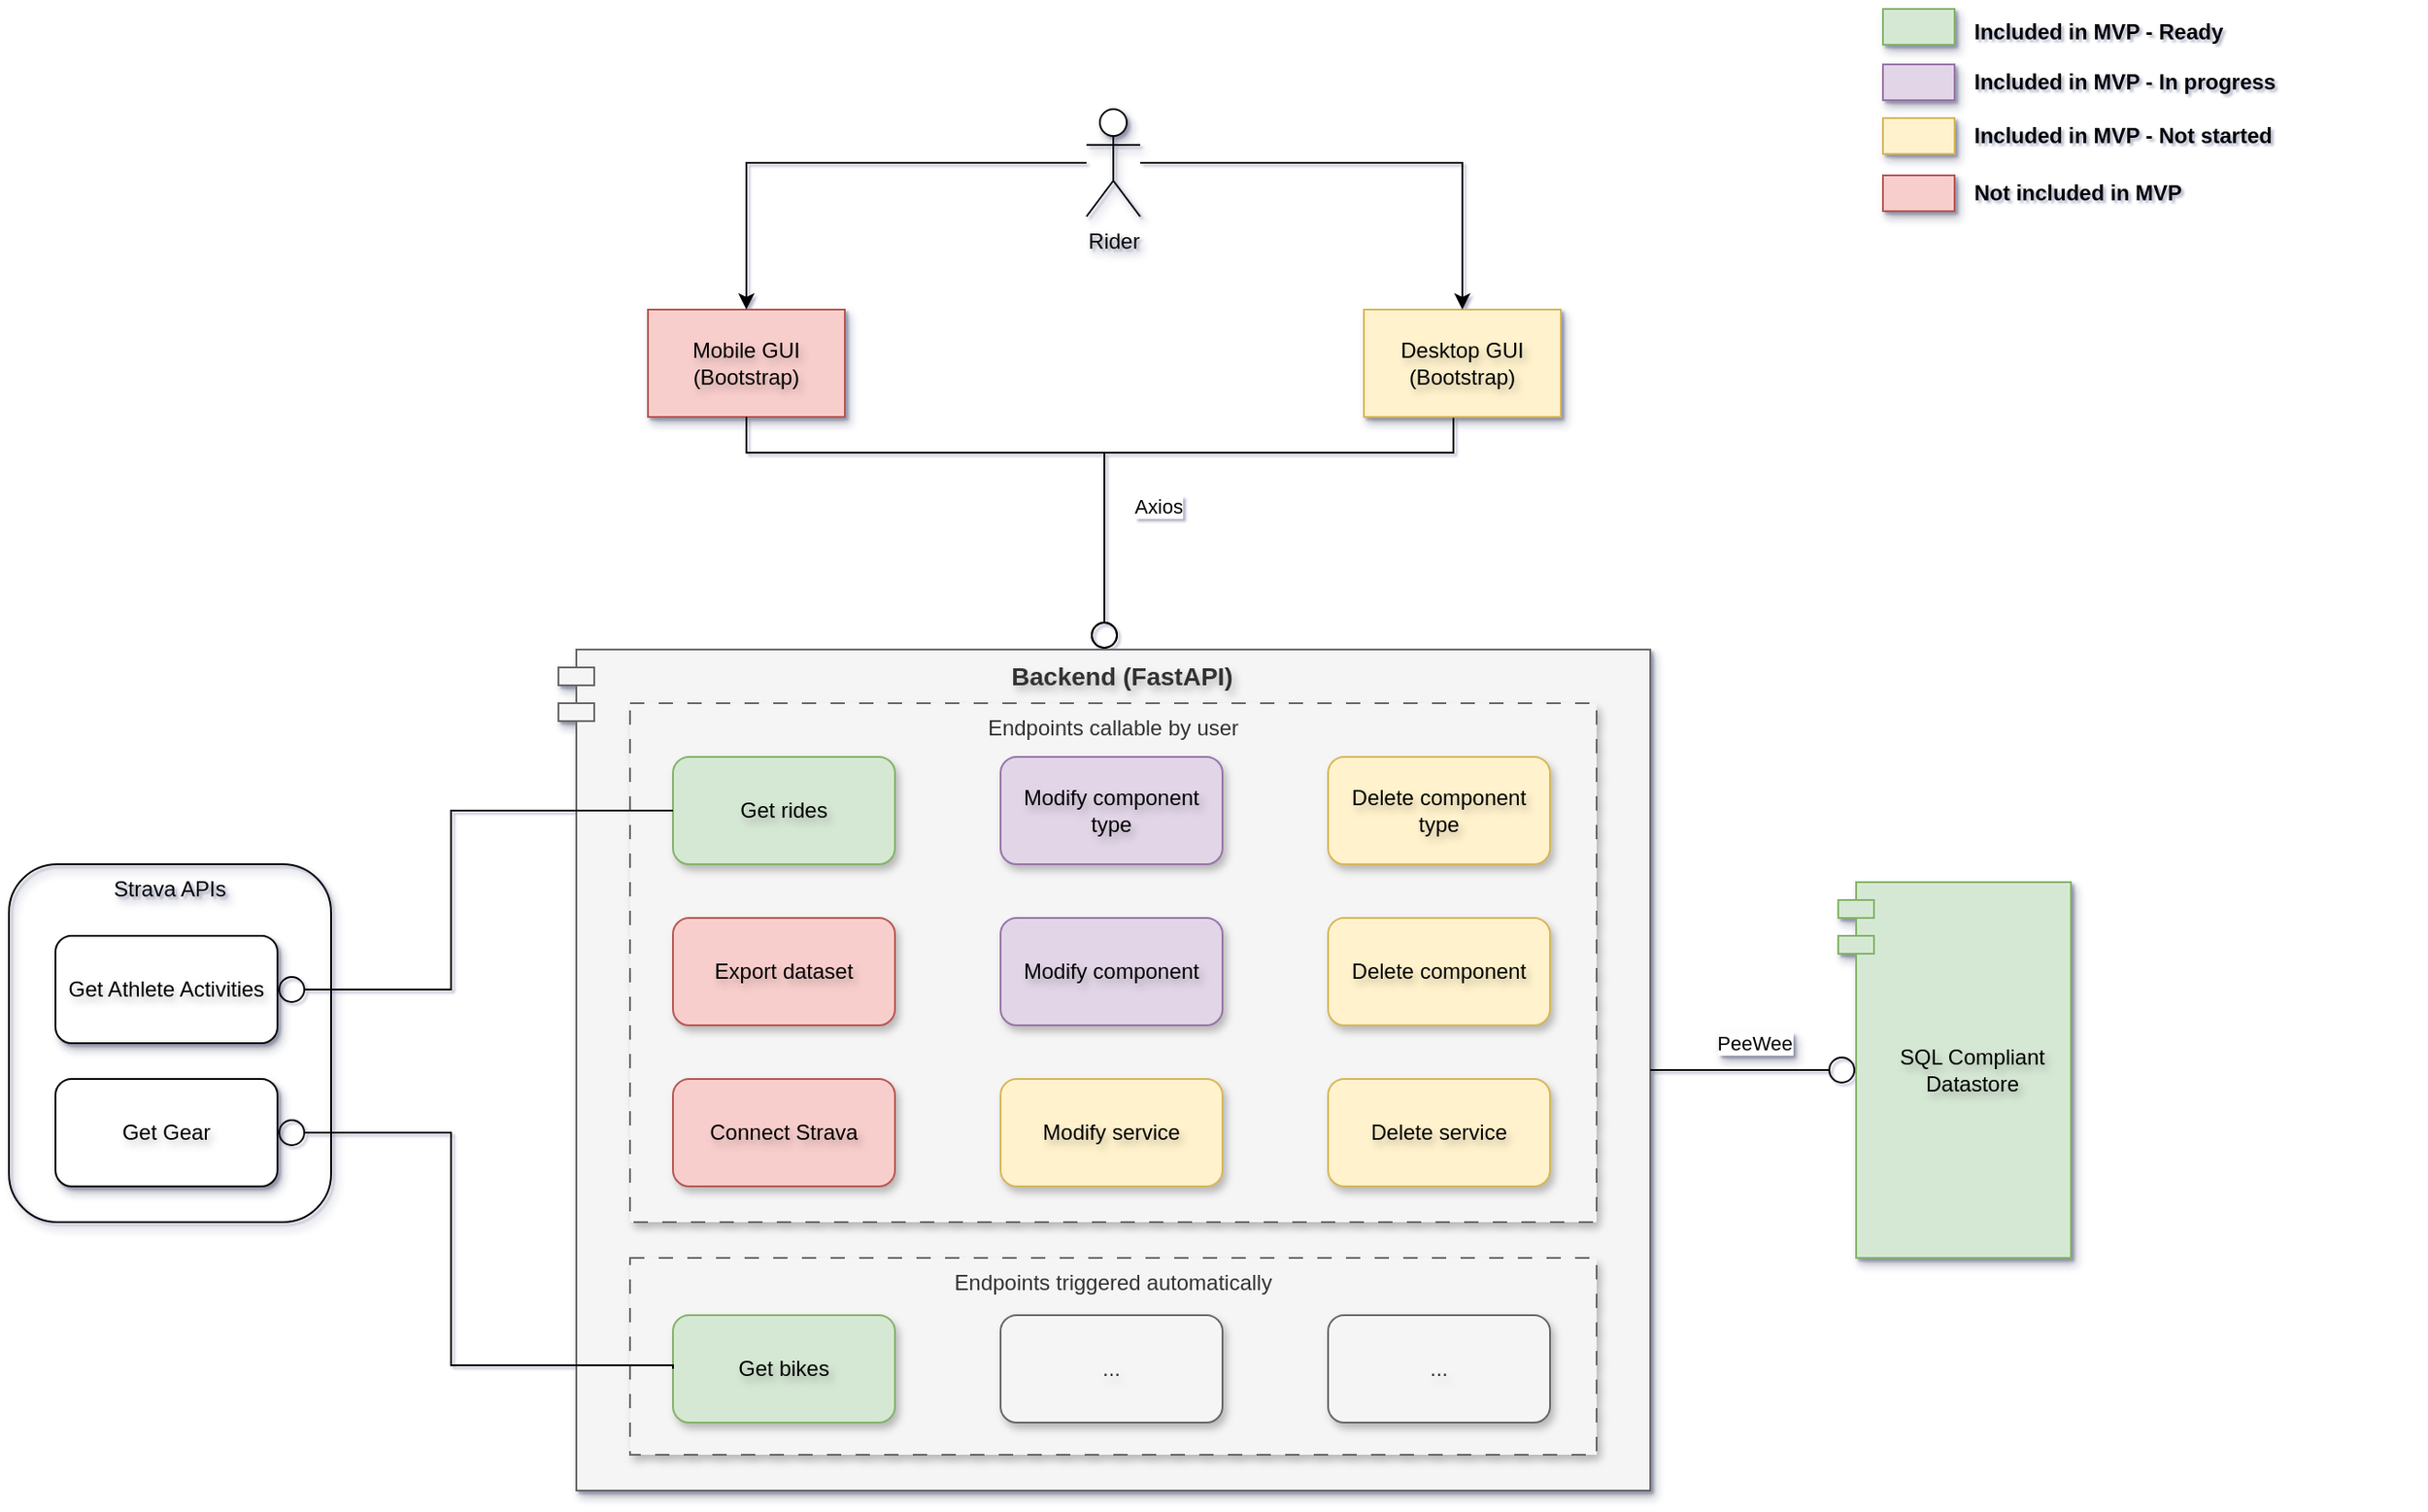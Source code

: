 <mxfile version="24.3.1" type="github" pages="6">
  <diagram id="NCPz26pTcdwmksfjbm1z" name="Application architecture">
    <mxGraphModel dx="2715" dy="1493" grid="1" gridSize="10" guides="1" tooltips="1" connect="1" arrows="1" fold="1" page="1" pageScale="1" pageWidth="1654" pageHeight="1169" math="0" shadow="1">
      <root>
        <mxCell id="0" />
        <mxCell id="1" parent="0" />
        <mxCell id="RmffrdpQDNAFTX5bSkld-15" value="Mobile GUI (Bootstrap)" style="rounded=0;whiteSpace=wrap;html=1;fillColor=#f8cecc;strokeColor=#b85450;verticalAlign=middle;textShadow=1;shadow=1;" parent="1" vertex="1">
          <mxGeometry x="430" y="320" width="110" height="60" as="geometry" />
        </mxCell>
        <mxCell id="TPEgxu9a9AXFGAaxVu-T-1" value="" style="edgeStyle=orthogonalEdgeStyle;rounded=0;orthogonalLoop=1;jettySize=auto;html=1;endArrow=circle;endFill=0;textShadow=1;exitX=0.5;exitY=1;exitDx=0;exitDy=0;entryX=0.5;entryY=0;entryDx=0;entryDy=0;" parent="1" source="RmffrdpQDNAFTX5bSkld-16" target="EPH6YutYgcLWwkJwT0F1-7" edge="1">
          <mxGeometry relative="1" as="geometry">
            <Array as="points">
              <mxPoint x="880" y="380" />
              <mxPoint x="880" y="400" />
              <mxPoint x="685" y="400" />
            </Array>
            <mxPoint x="1000" y="230" as="sourcePoint" />
          </mxGeometry>
        </mxCell>
        <mxCell id="7T9I6hahDImC-vXfzpq1-1" value="Axios" style="edgeLabel;html=1;align=center;verticalAlign=middle;resizable=0;points=[];" parent="TPEgxu9a9AXFGAaxVu-T-1" vertex="1" connectable="0">
          <mxGeometry x="0.06" y="-3" relative="1" as="geometry">
            <mxPoint x="-15" y="33" as="offset" />
          </mxGeometry>
        </mxCell>
        <mxCell id="RmffrdpQDNAFTX5bSkld-16" value="Desktop GUI (Bootstrap)" style="rounded=0;whiteSpace=wrap;html=1;verticalAlign=middle;textShadow=1;shadow=1;fillColor=#fff2cc;strokeColor=#d6b656;" parent="1" vertex="1">
          <mxGeometry x="830" y="320" width="110" height="60" as="geometry" />
        </mxCell>
        <mxCell id="EPH6YutYgcLWwkJwT0F1-7" value="Backend (FastAPI)" style="shape=module;align=left;spacingLeft=20;align=center;verticalAlign=top;whiteSpace=wrap;html=1;textShadow=1;shadow=1;fillColor=#f5f5f5;fontColor=#333333;strokeColor=#666666;fontSize=14;fontStyle=1" parent="1" vertex="1">
          <mxGeometry x="380" y="510" width="610" height="470" as="geometry" />
        </mxCell>
        <mxCell id="hkwMiPXCGRXCESzgIjZG-22" style="edgeStyle=orthogonalEdgeStyle;rounded=0;orthogonalLoop=1;jettySize=auto;html=1;entryX=0.5;entryY=0;entryDx=0;entryDy=0;" parent="1" source="ADMcqOYKtGjGrvWezob3-15" target="RmffrdpQDNAFTX5bSkld-16" edge="1">
          <mxGeometry relative="1" as="geometry" />
        </mxCell>
        <mxCell id="hkwMiPXCGRXCESzgIjZG-23" style="edgeStyle=orthogonalEdgeStyle;rounded=0;orthogonalLoop=1;jettySize=auto;html=1;entryX=0.5;entryY=0;entryDx=0;entryDy=0;" parent="1" source="ADMcqOYKtGjGrvWezob3-15" target="RmffrdpQDNAFTX5bSkld-15" edge="1">
          <mxGeometry relative="1" as="geometry" />
        </mxCell>
        <mxCell id="ADMcqOYKtGjGrvWezob3-15" value="Rider" style="shape=umlActor;verticalLabelPosition=bottom;verticalAlign=top;html=1;textShadow=1;shadow=1;" parent="1" vertex="1">
          <mxGeometry x="675" y="208" width="30" height="60" as="geometry" />
        </mxCell>
        <mxCell id="TPEgxu9a9AXFGAaxVu-T-5" value="Strava APIs" style="rounded=1;whiteSpace=wrap;html=1;fillColor=none;textShadow=1;shadow=1;verticalAlign=top;" parent="1" vertex="1">
          <mxGeometry x="73" y="630" width="180" height="200" as="geometry" />
        </mxCell>
        <mxCell id="vKa5T7IKAzkrLV_AFxiM-1" value="Get Athlete Activities" style="rounded=1;whiteSpace=wrap;html=1;textShadow=1;shadow=1;verticalAlign=middle;" parent="1" vertex="1">
          <mxGeometry x="99" y="670" width="124" height="60" as="geometry" />
        </mxCell>
        <mxCell id="vKa5T7IKAzkrLV_AFxiM-3" value="Get Gear" style="rounded=1;whiteSpace=wrap;html=1;textShadow=1;shadow=1;verticalAlign=middle;" parent="1" vertex="1">
          <mxGeometry x="99" y="750" width="124" height="60" as="geometry" />
        </mxCell>
        <mxCell id="vKa5T7IKAzkrLV_AFxiM-8" value="" style="edgeStyle=orthogonalEdgeStyle;rounded=0;orthogonalLoop=1;jettySize=auto;html=1;endArrow=circle;endFill=0;textShadow=1;exitX=0.5;exitY=1;exitDx=0;exitDy=0;entryX=0.5;entryY=0;entryDx=0;entryDy=0;" parent="1" source="RmffrdpQDNAFTX5bSkld-15" target="EPH6YutYgcLWwkJwT0F1-7" edge="1">
          <mxGeometry relative="1" as="geometry">
            <Array as="points">
              <mxPoint x="505" y="400" />
              <mxPoint x="695" y="400" />
            </Array>
            <mxPoint x="580" y="190" as="sourcePoint" />
            <mxPoint x="390" y="320" as="targetPoint" />
          </mxGeometry>
        </mxCell>
        <mxCell id="EPH6YutYgcLWwkJwT0F1-8" value="SQL Compliant Datastore" style="shape=module;align=left;spacingLeft=20;align=center;verticalAlign=middle;whiteSpace=wrap;html=1;fillColor=#d5e8d4;strokeColor=#82b366;textShadow=1;shadow=1;" parent="1" vertex="1">
          <mxGeometry x="1095" y="640" width="130" height="210" as="geometry" />
        </mxCell>
        <mxCell id="TPEgxu9a9AXFGAaxVu-T-3" value="" style="edgeStyle=orthogonalEdgeStyle;rounded=0;orthogonalLoop=1;jettySize=auto;html=1;endArrow=circle;endFill=0;exitX=1;exitY=0.5;exitDx=0;exitDy=0;entryX=0;entryY=0.5;entryDx=10;entryDy=0;entryPerimeter=0;textShadow=1;" parent="1" source="EPH6YutYgcLWwkJwT0F1-7" target="EPH6YutYgcLWwkJwT0F1-8" edge="1">
          <mxGeometry relative="1" as="geometry">
            <mxPoint x="940" y="600" as="targetPoint" />
          </mxGeometry>
        </mxCell>
        <mxCell id="cnhkPzbbQILTU07u0QST-5" value="PeeWee" style="edgeLabel;html=1;align=center;verticalAlign=middle;resizable=0;points=[];textShadow=1;" parent="TPEgxu9a9AXFGAaxVu-T-3" vertex="1" connectable="0">
          <mxGeometry x="0.006" y="1" relative="1" as="geometry">
            <mxPoint y="-14" as="offset" />
          </mxGeometry>
        </mxCell>
        <mxCell id="DBjzKuaNJzYYvuGlvYwG-1" value="" style="rounded=0;whiteSpace=wrap;html=1;verticalAlign=middle;textShadow=1;shadow=1;fillColor=#fff2cc;strokeColor=#d6b656;" parent="1" vertex="1">
          <mxGeometry x="1120" y="213" width="40" height="20" as="geometry" />
        </mxCell>
        <mxCell id="DBjzKuaNJzYYvuGlvYwG-2" value="Included in MVP - Ready" style="text;html=1;align=left;verticalAlign=middle;whiteSpace=wrap;rounded=0;fontStyle=1" parent="1" vertex="1">
          <mxGeometry x="1169" y="150" width="231" height="30" as="geometry" />
        </mxCell>
        <mxCell id="DBjzKuaNJzYYvuGlvYwG-3" value="" style="rounded=0;whiteSpace=wrap;html=1;verticalAlign=middle;textShadow=1;shadow=1;fillColor=#d5e8d4;strokeColor=#82b366;" parent="1" vertex="1">
          <mxGeometry x="1120" y="152" width="40" height="20" as="geometry" />
        </mxCell>
        <mxCell id="DBjzKuaNJzYYvuGlvYwG-4" value="Included in MVP - Not started" style="text;html=1;align=left;verticalAlign=middle;whiteSpace=wrap;rounded=0;fontStyle=1" parent="1" vertex="1">
          <mxGeometry x="1169" y="208" width="251" height="30" as="geometry" />
        </mxCell>
        <mxCell id="DBjzKuaNJzYYvuGlvYwG-5" value="" style="rounded=0;whiteSpace=wrap;html=1;verticalAlign=middle;textShadow=1;shadow=1;fillColor=#f8cecc;strokeColor=#b85450;" parent="1" vertex="1">
          <mxGeometry x="1120" y="245" width="40" height="20" as="geometry" />
        </mxCell>
        <mxCell id="DBjzKuaNJzYYvuGlvYwG-6" value="Not included in MVP" style="text;html=1;align=left;verticalAlign=middle;whiteSpace=wrap;rounded=0;fontStyle=1" parent="1" vertex="1">
          <mxGeometry x="1169" y="240" width="160" height="30" as="geometry" />
        </mxCell>
        <mxCell id="DBjzKuaNJzYYvuGlvYwG-7" value="" style="rounded=0;whiteSpace=wrap;html=1;verticalAlign=middle;textShadow=1;shadow=1;fillColor=#e1d5e7;strokeColor=#9673a6;" parent="1" vertex="1">
          <mxGeometry x="1120" y="183" width="40" height="20" as="geometry" />
        </mxCell>
        <mxCell id="DBjzKuaNJzYYvuGlvYwG-8" value="Included in MVP - In progress" style="text;html=1;align=left;verticalAlign=middle;whiteSpace=wrap;rounded=0;fontStyle=1" parent="1" vertex="1">
          <mxGeometry x="1169" y="178" width="200" height="30" as="geometry" />
        </mxCell>
        <mxCell id="PAN6MGR7lWyU0OjaY2M_-1" value="Endpoints callable by user" style="rounded=0;whiteSpace=wrap;html=1;verticalAlign=top;dashed=1;dashPattern=8 8;fillColor=#f5f5f5;fontColor=#333333;strokeColor=#666666;glass=0;shadow=1;" parent="1" vertex="1">
          <mxGeometry x="420" y="540" width="540" height="290" as="geometry" />
        </mxCell>
        <mxCell id="qX8qI-lBYtdF9P_CDvGN-1" value="Export dataset" style="rounded=1;whiteSpace=wrap;html=1;textShadow=1;shadow=1;verticalAlign=middle;fillColor=#f8cecc;strokeColor=#b85450;" parent="1" vertex="1">
          <mxGeometry x="444" y="660" width="124" height="60" as="geometry" />
        </mxCell>
        <mxCell id="fzKTLi9T5yTtbYr0EsDo-5" value="Get rides" style="rounded=1;whiteSpace=wrap;html=1;textShadow=1;shadow=1;verticalAlign=middle;fillColor=#d5e8d4;strokeColor=#82b366;" parent="1" vertex="1">
          <mxGeometry x="444" y="570" width="124" height="60" as="geometry" />
        </mxCell>
        <mxCell id="fzKTLi9T5yTtbYr0EsDo-2" value="Connect Strava" style="rounded=1;whiteSpace=wrap;html=1;textShadow=1;shadow=1;verticalAlign=middle;fillColor=#f8cecc;strokeColor=#b85450;" parent="1" vertex="1">
          <mxGeometry x="444" y="750" width="124" height="60" as="geometry" />
        </mxCell>
        <mxCell id="VWTe2yEgSYTS17EeLRTs-1" value="Endpoints triggered automatically" style="rounded=0;whiteSpace=wrap;html=1;verticalAlign=top;dashed=1;dashPattern=8 8;fillColor=#f5f5f5;fontColor=#333333;strokeColor=#666666;glass=0;shadow=1;" parent="1" vertex="1">
          <mxGeometry x="420" y="850" width="540" height="110" as="geometry" />
        </mxCell>
        <mxCell id="VWTe2yEgSYTS17EeLRTs-3" value="Get bikes" style="rounded=1;whiteSpace=wrap;html=1;textShadow=1;shadow=1;verticalAlign=middle;fillColor=#d5e8d4;strokeColor=#82b366;" parent="1" vertex="1">
          <mxGeometry x="444" y="882" width="124" height="60" as="geometry" />
        </mxCell>
        <mxCell id="vKa5T7IKAzkrLV_AFxiM-5" value="" style="edgeStyle=orthogonalEdgeStyle;rounded=0;orthogonalLoop=1;jettySize=auto;html=1;endArrow=circle;endFill=0;textShadow=1;exitX=0;exitY=0.5;exitDx=0;exitDy=0;entryX=1;entryY=0.5;entryDx=0;entryDy=0;" parent="1" source="VWTe2yEgSYTS17EeLRTs-3" target="vKa5T7IKAzkrLV_AFxiM-3" edge="1">
          <mxGeometry relative="1" as="geometry">
            <mxPoint x="490" y="715" as="sourcePoint" />
            <mxPoint x="300" y="710" as="targetPoint" />
            <Array as="points">
              <mxPoint x="444" y="910" />
              <mxPoint x="320" y="910" />
              <mxPoint x="320" y="780" />
            </Array>
          </mxGeometry>
        </mxCell>
        <mxCell id="TPEgxu9a9AXFGAaxVu-T-12" value="" style="edgeStyle=orthogonalEdgeStyle;rounded=0;orthogonalLoop=1;jettySize=auto;html=1;endArrow=circle;endFill=0;textShadow=1;exitX=0;exitY=0.5;exitDx=0;exitDy=0;" parent="1" source="fzKTLi9T5yTtbYr0EsDo-5" target="vKa5T7IKAzkrLV_AFxiM-1" edge="1">
          <mxGeometry relative="1" as="geometry">
            <mxPoint x="490" y="585" as="sourcePoint" />
            <mxPoint x="420" y="780" as="targetPoint" />
            <Array as="points">
              <mxPoint x="320" y="600" />
              <mxPoint x="320" y="700" />
            </Array>
          </mxGeometry>
        </mxCell>
        <mxCell id="3VQf2WBZ-oA9wb5RfIg6-1" value="Modify component type" style="rounded=1;whiteSpace=wrap;html=1;textShadow=1;shadow=1;verticalAlign=middle;fillColor=#e1d5e7;strokeColor=#9673a6;" parent="1" vertex="1">
          <mxGeometry x="627" y="570" width="124" height="60" as="geometry" />
        </mxCell>
        <mxCell id="3VQf2WBZ-oA9wb5RfIg6-2" value="Delete component type" style="rounded=1;whiteSpace=wrap;html=1;textShadow=1;shadow=1;verticalAlign=middle;fillColor=#fff2cc;strokeColor=#d6b656;" parent="1" vertex="1">
          <mxGeometry x="810" y="570" width="124" height="60" as="geometry" />
        </mxCell>
        <mxCell id="hkwMiPXCGRXCESzgIjZG-15" value="Modify component" style="rounded=1;whiteSpace=wrap;html=1;textShadow=1;shadow=1;verticalAlign=middle;fillColor=#e1d5e7;strokeColor=#9673a6;" parent="1" vertex="1">
          <mxGeometry x="627" y="660" width="124" height="60" as="geometry" />
        </mxCell>
        <mxCell id="hkwMiPXCGRXCESzgIjZG-16" value="Modify service" style="rounded=1;whiteSpace=wrap;html=1;textShadow=1;shadow=1;verticalAlign=middle;fillColor=#fff2cc;strokeColor=#d6b656;" parent="1" vertex="1">
          <mxGeometry x="627" y="750" width="124" height="60" as="geometry" />
        </mxCell>
        <mxCell id="hkwMiPXCGRXCESzgIjZG-17" value="Delete component" style="rounded=1;whiteSpace=wrap;html=1;textShadow=1;shadow=1;verticalAlign=middle;fillColor=#fff2cc;strokeColor=#d6b656;" parent="1" vertex="1">
          <mxGeometry x="810" y="660" width="124" height="60" as="geometry" />
        </mxCell>
        <mxCell id="hkwMiPXCGRXCESzgIjZG-18" value="Delete service" style="rounded=1;whiteSpace=wrap;html=1;textShadow=1;shadow=1;verticalAlign=middle;fillColor=#fff2cc;strokeColor=#d6b656;" parent="1" vertex="1">
          <mxGeometry x="810" y="750" width="124" height="60" as="geometry" />
        </mxCell>
        <mxCell id="hkwMiPXCGRXCESzgIjZG-19" value="..." style="rounded=1;whiteSpace=wrap;html=1;textShadow=1;shadow=1;verticalAlign=middle;fillColor=#f5f5f5;fontColor=#333333;strokeColor=#666666;" parent="1" vertex="1">
          <mxGeometry x="627" y="882" width="124" height="60" as="geometry" />
        </mxCell>
        <mxCell id="hkwMiPXCGRXCESzgIjZG-20" value="..." style="rounded=1;whiteSpace=wrap;html=1;textShadow=1;shadow=1;verticalAlign=middle;fillColor=#f5f5f5;strokeColor=#666666;fontColor=#333333;" parent="1" vertex="1">
          <mxGeometry x="810" y="882" width="124" height="60" as="geometry" />
        </mxCell>
      </root>
    </mxGraphModel>
  </diagram>
  <diagram id="ddEZl8HGuWGNaKL-1OLa" name="Modules">
    <mxGraphModel dx="2715" dy="1493" grid="1" gridSize="10" guides="1" tooltips="1" connect="1" arrows="1" fold="1" page="1" pageScale="1" pageWidth="1654" pageHeight="1169" math="0" shadow="0">
      <root>
        <mxCell id="0" />
        <mxCell id="1" parent="0" />
        <mxCell id="bwmJhf_p5KY45bq_4t8g-1" value="" style="ellipse;whiteSpace=wrap;html=1;align=center;aspect=fixed;fillColor=none;strokeColor=none;resizable=0;perimeter=centerPerimeter;rotatable=0;allowArrows=0;points=[];outlineConnect=1;textShadow=1;" parent="1" vertex="1">
          <mxGeometry x="660" y="318" width="10" height="10" as="geometry" />
        </mxCell>
        <mxCell id="bwmJhf_p5KY45bq_4t8g-2" value="main.py" style="shape=module;align=left;spacingLeft=20;align=center;verticalAlign=middle;whiteSpace=wrap;html=1;fillColor=#e1d5e7;strokeColor=#9673a6;textShadow=1;shadow=1;" parent="1" vertex="1">
          <mxGeometry x="777" y="183" width="160" height="90" as="geometry" />
        </mxCell>
        <mxCell id="ab__0eKPIvS3hXRo3g3Q-10" style="edgeStyle=orthogonalEdgeStyle;rounded=0;orthogonalLoop=1;jettySize=auto;html=1;entryX=0.75;entryY=1;entryDx=0;entryDy=0;exitX=0.5;exitY=0;exitDx=0;exitDy=0;" parent="1" source="bwmJhf_p5KY45bq_4t8g-5" target="bwmJhf_p5KY45bq_4t8g-2" edge="1">
          <mxGeometry relative="1" as="geometry" />
        </mxCell>
        <mxCell id="rY95ULiClnDDJ_U-364L-2" value="Import" style="edgeLabel;html=1;align=center;verticalAlign=middle;resizable=0;points=[];textShadow=1;" parent="ab__0eKPIvS3hXRo3g3Q-10" vertex="1" connectable="0">
          <mxGeometry x="-0.136" y="1" relative="1" as="geometry">
            <mxPoint x="-5" y="-16" as="offset" />
          </mxGeometry>
        </mxCell>
        <mxCell id="bwmJhf_p5KY45bq_4t8g-5" value="strava.py" style="shape=module;align=left;spacingLeft=20;align=center;verticalAlign=middle;whiteSpace=wrap;html=1;fillColor=#e1d5e7;strokeColor=#9673a6;textShadow=1;shadow=1;" parent="1" vertex="1">
          <mxGeometry x="926" y="378" width="160" height="90" as="geometry" />
        </mxCell>
        <mxCell id="ab__0eKPIvS3hXRo3g3Q-11" style="edgeStyle=orthogonalEdgeStyle;rounded=0;orthogonalLoop=1;jettySize=auto;html=1;entryX=0.5;entryY=1;entryDx=0;entryDy=0;" parent="1" source="bwmJhf_p5KY45bq_4t8g-8" target="bwmJhf_p5KY45bq_4t8g-11" edge="1">
          <mxGeometry relative="1" as="geometry" />
        </mxCell>
        <mxCell id="rY95ULiClnDDJ_U-364L-3" value="Import" style="edgeLabel;html=1;align=center;verticalAlign=middle;resizable=0;points=[];textShadow=1;" parent="ab__0eKPIvS3hXRo3g3Q-11" vertex="1" connectable="0">
          <mxGeometry x="0.133" y="-2" relative="1" as="geometry">
            <mxPoint x="18" as="offset" />
          </mxGeometry>
        </mxCell>
        <mxCell id="bwmJhf_p5KY45bq_4t8g-8" value="peewee_models.py" style="shape=module;align=left;spacingLeft=20;align=center;verticalAlign=middle;whiteSpace=wrap;html=1;fillColor=#e1d5e7;strokeColor=#9673a6;textShadow=1;shadow=1;" parent="1" vertex="1">
          <mxGeometry x="630" y="528" width="160" height="90" as="geometry" />
        </mxCell>
        <mxCell id="ab__0eKPIvS3hXRo3g3Q-9" style="edgeStyle=orthogonalEdgeStyle;rounded=0;orthogonalLoop=1;jettySize=auto;html=1;entryX=0.25;entryY=1;entryDx=0;entryDy=0;" parent="1" source="bwmJhf_p5KY45bq_4t8g-11" target="bwmJhf_p5KY45bq_4t8g-2" edge="1">
          <mxGeometry relative="1" as="geometry" />
        </mxCell>
        <mxCell id="rY95ULiClnDDJ_U-364L-1" value="Import" style="edgeLabel;html=1;align=center;verticalAlign=middle;resizable=0;points=[];textShadow=1;" parent="ab__0eKPIvS3hXRo3g3Q-9" vertex="1" connectable="0">
          <mxGeometry x="0.08" y="3" relative="1" as="geometry">
            <mxPoint x="-12" y="-12" as="offset" />
          </mxGeometry>
        </mxCell>
        <mxCell id="bwmJhf_p5KY45bq_4t8g-11" value="peewee_connector.py" style="shape=module;align=left;spacingLeft=20;align=center;verticalAlign=middle;whiteSpace=wrap;html=1;fillColor=#e1d5e7;strokeColor=#9673a6;textShadow=1;shadow=1;" parent="1" vertex="1">
          <mxGeometry x="630" y="378" width="160" height="90" as="geometry" />
        </mxCell>
        <mxCell id="ab__0eKPIvS3hXRo3g3Q-1" value="" style="rounded=0;whiteSpace=wrap;html=1;verticalAlign=middle;textShadow=1;shadow=1;fillColor=#fff2cc;strokeColor=#d6b656;" parent="1" vertex="1">
          <mxGeometry x="1170" y="183" width="40" height="20" as="geometry" />
        </mxCell>
        <mxCell id="ab__0eKPIvS3hXRo3g3Q-2" value="Included in MVP - Ready" style="text;html=1;align=left;verticalAlign=middle;whiteSpace=wrap;rounded=0;fontStyle=1" parent="1" vertex="1">
          <mxGeometry x="1219" y="120" width="231" height="30" as="geometry" />
        </mxCell>
        <mxCell id="ab__0eKPIvS3hXRo3g3Q-3" value="" style="rounded=0;whiteSpace=wrap;html=1;verticalAlign=middle;textShadow=1;shadow=1;fillColor=#d5e8d4;strokeColor=#82b366;" parent="1" vertex="1">
          <mxGeometry x="1170" y="122" width="40" height="20" as="geometry" />
        </mxCell>
        <mxCell id="ab__0eKPIvS3hXRo3g3Q-4" value="Included in MVP - Not started" style="text;html=1;align=left;verticalAlign=middle;whiteSpace=wrap;rounded=0;fontStyle=1" parent="1" vertex="1">
          <mxGeometry x="1219" y="178" width="251" height="30" as="geometry" />
        </mxCell>
        <mxCell id="ab__0eKPIvS3hXRo3g3Q-5" value="" style="rounded=0;whiteSpace=wrap;html=1;verticalAlign=middle;textShadow=1;shadow=1;fillColor=#f8cecc;strokeColor=#b85450;" parent="1" vertex="1">
          <mxGeometry x="1170" y="215" width="40" height="20" as="geometry" />
        </mxCell>
        <mxCell id="ab__0eKPIvS3hXRo3g3Q-6" value="Not included in MVP" style="text;html=1;align=left;verticalAlign=middle;whiteSpace=wrap;rounded=0;fontStyle=1" parent="1" vertex="1">
          <mxGeometry x="1219" y="210" width="160" height="30" as="geometry" />
        </mxCell>
        <mxCell id="ab__0eKPIvS3hXRo3g3Q-7" value="" style="rounded=0;whiteSpace=wrap;html=1;verticalAlign=middle;textShadow=1;shadow=1;fillColor=#e1d5e7;strokeColor=#9673a6;" parent="1" vertex="1">
          <mxGeometry x="1170" y="153" width="40" height="20" as="geometry" />
        </mxCell>
        <mxCell id="ab__0eKPIvS3hXRo3g3Q-8" value="Included in MVP - In progress" style="text;html=1;align=left;verticalAlign=middle;whiteSpace=wrap;rounded=0;fontStyle=1" parent="1" vertex="1">
          <mxGeometry x="1219" y="148" width="200" height="30" as="geometry" />
        </mxCell>
        <mxCell id="E63W5jEjJIfAivDp4WNx-1" value="calculations.." style="shape=module;align=left;spacingLeft=20;align=center;verticalAlign=middle;whiteSpace=wrap;html=1;fillColor=#e1d5e7;strokeColor=#9673a6;textShadow=1;shadow=1;" vertex="1" parent="1">
          <mxGeometry x="926" y="528" width="160" height="90" as="geometry" />
        </mxCell>
      </root>
    </mxGraphModel>
  </diagram>
  <diagram id="LQ-MWluEnGpMXx6BwF7E" name="Interaction">
    <mxGraphModel dx="2715" dy="1493" grid="1" gridSize="10" guides="1" tooltips="1" connect="1" arrows="1" fold="1" page="1" pageScale="1" pageWidth="1654" pageHeight="1169" math="0" shadow="0">
      <root>
        <mxCell id="0" />
        <mxCell id="1" parent="0" />
        <mxCell id="pRO5UuJEVS-aZXYMR1Sa-1" value="" style="html=1;points=[[0,0,0,0,5],[0,1,0,0,-5],[1,0,0,0,5],[1,1,0,0,-5]];perimeter=orthogonalPerimeter;outlineConnect=0;targetShapes=umlLifeline;portConstraint=eastwest;newEdgeStyle={&quot;curved&quot;:0,&quot;rounded&quot;:0};" vertex="1" parent="1">
          <mxGeometry x="470" y="410" width="10" height="220" as="geometry" />
        </mxCell>
        <mxCell id="pRO5UuJEVS-aZXYMR1Sa-2" value="callback" style="html=1;verticalAlign=bottom;endArrow=block;curved=0;rounded=0;entryX=1;entryY=0;entryDx=0;entryDy=5;" edge="1" target="pRO5UuJEVS-aZXYMR1Sa-1" parent="1">
          <mxGeometry relative="1" as="geometry">
            <mxPoint x="550" y="415" as="sourcePoint" />
          </mxGeometry>
        </mxCell>
        <mxCell id="pRO5UuJEVS-aZXYMR1Sa-3" value="return" style="html=1;verticalAlign=bottom;endArrow=open;dashed=1;endSize=8;curved=0;rounded=0;exitX=1;exitY=1;exitDx=0;exitDy=-5;" edge="1" source="pRO5UuJEVS-aZXYMR1Sa-1" parent="1">
          <mxGeometry relative="1" as="geometry">
            <mxPoint x="630" y="625" as="targetPoint" />
          </mxGeometry>
        </mxCell>
      </root>
    </mxGraphModel>
  </diagram>
  <diagram name="Database structure" id="gaYTSJDpXmIPhpLEIALV">
    <mxGraphModel dx="2715" dy="1493" grid="1" gridSize="10" guides="1" tooltips="1" connect="1" arrows="1" fold="1" page="1" pageScale="1" pageWidth="1654" pageHeight="1169" math="0" shadow="1">
      <root>
        <mxCell id="0" />
        <mxCell id="1" parent="0" />
        <mxCell id="OpilXaS1zRmoDV6CBxLi-1" value="a&lt;span style=&quot;background-color: initial;&quot;&gt;thletes&lt;/span&gt;" style="swimlane;childLayout=stackLayout;horizontal=1;startSize=50;horizontalStack=0;rounded=0;fontSize=14;fontStyle=0;strokeWidth=2;resizeParent=0;resizeLast=1;shadow=0;dashed=0;align=center;arcSize=0;whiteSpace=wrap;html=1;fillColor=#f5f5f5;strokeColor=#666666;fontColor=#333333;" parent="1" vertex="1">
          <mxGeometry x="330" y="134" width="220" height="120" as="geometry" />
        </mxCell>
        <mxCell id="OpilXaS1zRmoDV6CBxLi-2" value="&lt;div&gt;&lt;b&gt;Attributes:&lt;/b&gt;&lt;br&gt;&lt;/div&gt;&lt;div&gt;ahlete_id: TEXT (PK)&lt;br&gt;&lt;/div&gt;athlete_name: TEXT" style="align=left;spacingLeft=4;fontSize=12;verticalAlign=top;resizable=0;rotatable=0;part=1;html=1;rounded=0;fillColor=#f8cecc;strokeColor=#b85450;" parent="OpilXaS1zRmoDV6CBxLi-1" vertex="1">
          <mxGeometry y="50" width="220" height="70" as="geometry" />
        </mxCell>
        <mxCell id="OpilXaS1zRmoDV6CBxLi-4" value="rides" style="swimlane;childLayout=stackLayout;horizontal=1;startSize=50;horizontalStack=0;rounded=0;fontSize=14;fontStyle=0;strokeWidth=2;resizeParent=0;resizeLast=1;shadow=0;dashed=0;align=center;arcSize=0;whiteSpace=wrap;html=1;fillColor=#f5f5f5;fontColor=#333333;strokeColor=#666666;" parent="1" vertex="1">
          <mxGeometry x="1040" y="133" width="220" height="180" as="geometry" />
        </mxCell>
        <mxCell id="OpilXaS1zRmoDV6CBxLi-5" value="&lt;div&gt;&lt;b&gt;Attributes:&lt;/b&gt;&lt;br&gt;&lt;/div&gt;ride_id: TEXT&amp;nbsp;(PK)&lt;div&gt;bike_id&lt;span style=&quot;background-color: initial;&quot;&gt;: TEXT&lt;/span&gt;&lt;/div&gt;&lt;div&gt;&lt;span style=&quot;background-color: initial;&quot;&gt;record_time&lt;/span&gt;&lt;span style=&quot;background-color: initial;&quot;&gt;: TEXT&lt;/span&gt;&lt;br&gt;&lt;/div&gt;&lt;div&gt;ride_name&lt;span style=&quot;background-color: initial;&quot;&gt;: TEXT&lt;/span&gt;&lt;/div&gt;&lt;div&gt;&lt;span style=&quot;background-color: initial;&quot;&gt;ride_distance&lt;/span&gt;&lt;span style=&quot;background-color: initial;&quot;&gt;: NUMERIC&lt;/span&gt;&lt;br&gt;&lt;/div&gt;&lt;div&gt;ride_moving_time&lt;span style=&quot;background-color: initial;&quot;&gt;: TEXT&lt;/span&gt;&lt;br&gt;&lt;/div&gt;&lt;div&gt;&lt;span style=&quot;background-color: initial;&quot;&gt;commute: TEXT&lt;/span&gt;&lt;/div&gt;" style="align=left;spacingLeft=4;fontSize=12;verticalAlign=top;resizable=0;rotatable=0;part=1;html=1;rounded=0;fillColor=#d5e8d4;strokeColor=#82b366;" parent="OpilXaS1zRmoDV6CBxLi-4" vertex="1">
          <mxGeometry y="50" width="220" height="130" as="geometry" />
        </mxCell>
        <mxCell id="OpilXaS1zRmoDV6CBxLi-21" value="bikes" style="swimlane;childLayout=stackLayout;horizontal=1;startSize=50;horizontalStack=0;rounded=0;fontSize=14;fontStyle=0;strokeWidth=2;resizeParent=0;resizeLast=1;shadow=0;dashed=0;align=center;arcSize=0;whiteSpace=wrap;html=1;fillColor=#f5f5f5;strokeColor=#666666;fontColor=#333333;" parent="1" vertex="1">
          <mxGeometry x="680" y="134" width="220" height="186" as="geometry" />
        </mxCell>
        <mxCell id="OpilXaS1zRmoDV6CBxLi-22" value="&lt;div&gt;&lt;b&gt;Attributes:&lt;/b&gt;&lt;br&gt;&lt;/div&gt;bike_id: TEXT&amp;nbsp;(PK)&lt;div&gt;athlete_id&lt;span style=&quot;background-color: initial;&quot;&gt;: TEXT&lt;/span&gt;&lt;/div&gt;&lt;div&gt;&lt;span style=&quot;background-color: initial;&quot;&gt;bike_name&lt;/span&gt;&lt;span style=&quot;background-color: initial;&quot;&gt;: TEXT&lt;/span&gt;&lt;br&gt;&lt;/div&gt;&lt;div&gt;bike_retired: TEXT&lt;/div&gt;&lt;div&gt;service_status: TEXT&lt;br&gt;&lt;div&gt;total_distance&lt;span style=&quot;background-color: initial;&quot;&gt;: NUMERIC&lt;/span&gt;&lt;/div&gt;&lt;div&gt;notes&lt;span style=&quot;background-color: initial;&quot;&gt;: TEXT&lt;/span&gt;&lt;/div&gt;&lt;/div&gt;" style="align=left;spacingLeft=4;fontSize=12;verticalAlign=top;resizable=0;rotatable=0;part=1;html=1;rounded=0;fillColor=#d5e8d4;strokeColor=#82b366;" parent="OpilXaS1zRmoDV6CBxLi-21" vertex="1">
          <mxGeometry y="50" width="220" height="136" as="geometry" />
        </mxCell>
        <mxCell id="OpilXaS1zRmoDV6CBxLi-23" value="components" style="swimlane;childLayout=stackLayout;horizontal=1;startSize=50;horizontalStack=0;rounded=0;fontSize=14;fontStyle=0;strokeWidth=2;resizeParent=0;resizeLast=1;shadow=0;dashed=0;align=center;arcSize=0;whiteSpace=wrap;html=1;fillColor=#f5f5f5;strokeColor=#666666;fontColor=#333333;" parent="1" vertex="1">
          <mxGeometry x="680" y="491" width="220" height="329" as="geometry" />
        </mxCell>
        <mxCell id="OpilXaS1zRmoDV6CBxLi-24" value="&lt;div&gt;&lt;span style=&quot;background-color: initial;&quot;&gt;&lt;b&gt;Attributes:&lt;/b&gt;&lt;/span&gt;&lt;/div&gt;&lt;div&gt;&lt;span style=&quot;background-color: initial;&quot;&gt;component_id&lt;/span&gt;&lt;span style=&quot;background-color: initial;&quot;&gt;: TEXT&lt;/span&gt;&lt;span style=&quot;background-color: initial;&quot;&gt;&amp;nbsp;(PK)&lt;/span&gt;&lt;/div&gt;&lt;div&gt;bike_id&lt;span style=&quot;background-color: initial;&quot;&gt;: TEXT&lt;/span&gt;&lt;/div&gt;component_name: TEXT&lt;div&gt;component_type&lt;span style=&quot;background-color: initial;&quot;&gt;: TEXT&lt;/span&gt;&lt;/div&gt;&lt;div&gt;component_distance&lt;span style=&quot;background-color: initial;&quot;&gt;: NUMERIC&lt;/span&gt;&lt;br&gt;&lt;/div&gt;&lt;div&gt;component_moving_time&lt;span style=&quot;background-color: initial;&quot;&gt;: TEXT&lt;/span&gt;&lt;br&gt;&lt;/div&gt;&lt;div&gt;installation_status&lt;span style=&quot;background-color: initial;&quot;&gt;: TEXT&lt;/span&gt;&lt;/div&gt;&lt;div&gt;service_interval&lt;span style=&quot;background-color: initial;&quot;&gt;: NUMERIC&lt;/span&gt;&lt;/div&gt;&lt;div&gt;expected_lifetime&lt;span style=&quot;background-color: initial;&quot;&gt;: NUMERIC&lt;/span&gt;&lt;/div&gt;&lt;div&gt;service_status&lt;span style=&quot;background-color: initial;&quot;&gt;: TEXT&lt;/span&gt;&lt;/div&gt;&lt;div&gt;service_next&lt;span style=&quot;background-color: initial;&quot;&gt;: NUMERIC&lt;/span&gt;&lt;/div&gt;&lt;div&gt;&lt;span style=&quot;background-color: initial;&quot;&gt;updated_d&lt;/span&gt;&lt;span style=&quot;background-color: initial;&quot;&gt;ate&lt;/span&gt;&lt;span style=&quot;background-color: initial;&quot;&gt;: TEXT&lt;/span&gt;&lt;br&gt;&lt;/div&gt;&lt;div&gt;update_reason&lt;span style=&quot;background-color: initial;&quot;&gt;: TEXT&lt;/span&gt;&lt;/div&gt;&lt;div&gt;cost&lt;span style=&quot;background-color: initial;&quot;&gt;: TEXT&lt;/span&gt;&lt;/div&gt;&lt;div&gt;notes&lt;span style=&quot;background-color: initial;&quot;&gt;: TEXT&lt;/span&gt;&lt;/div&gt;" style="align=left;spacingLeft=4;fontSize=12;verticalAlign=top;resizable=0;rotatable=0;part=1;html=1;rounded=0;fillColor=#e1d5e7;strokeColor=#9673a6;" parent="OpilXaS1zRmoDV6CBxLi-23" vertex="1">
          <mxGeometry y="50" width="220" height="279" as="geometry" />
        </mxCell>
        <mxCell id="OpilXaS1zRmoDV6CBxLi-34" value="services" style="swimlane;childLayout=stackLayout;horizontal=1;startSize=50;horizontalStack=0;rounded=0;fontSize=14;fontStyle=0;strokeWidth=2;resizeParent=0;resizeLast=1;shadow=0;dashed=0;align=center;arcSize=0;whiteSpace=wrap;html=1;fillColor=#f5f5f5;fontColor=#333333;strokeColor=#666666;" parent="1" vertex="1">
          <mxGeometry x="1040" y="491" width="220" height="150" as="geometry" />
        </mxCell>
        <mxCell id="OpilXaS1zRmoDV6CBxLi-35" value="&lt;div&gt;&lt;b&gt;Attributes:&lt;/b&gt;&lt;br&gt;&lt;/div&gt;&lt;div&gt;service_id&lt;span style=&quot;background-color: initial;&quot;&gt;: TEXT&lt;/span&gt;&lt;span style=&quot;background-color: initial;&quot;&gt;&amp;nbsp;(PK)&lt;/span&gt;&lt;/div&gt;&lt;div&gt;component_id&lt;span style=&quot;background-color: initial;&quot;&gt;: TEXT&lt;/span&gt;&lt;/div&gt;&lt;div&gt;service_name&lt;span style=&quot;background-color: initial;&quot;&gt;: TEXT&lt;/span&gt;&lt;/div&gt;service_date: TEXT&lt;div&gt;notes&lt;span style=&quot;background-color: initial;&quot;&gt;: TEXT&lt;/span&gt;&lt;/div&gt;" style="align=left;spacingLeft=4;fontSize=12;verticalAlign=top;resizable=0;rotatable=0;part=1;html=1;rounded=0;fillColor=#fff2cc;strokeColor=#d6b656;" parent="OpilXaS1zRmoDV6CBxLi-34" vertex="1">
          <mxGeometry y="50" width="220" height="100" as="geometry" />
        </mxCell>
        <mxCell id="OpilXaS1zRmoDV6CBxLi-37" value="" style="fontSize=12;html=1;endArrow=ERoneToMany;rounded=0;exitX=0.5;exitY=1;exitDx=0;exitDy=0;edgeStyle=orthogonalEdgeStyle;entryX=0.75;entryY=0;entryDx=0;entryDy=0;" parent="1" source="OpilXaS1zRmoDV6CBxLi-5" target="OpilXaS1zRmoDV6CBxLi-23" edge="1">
          <mxGeometry width="100" height="100" relative="1" as="geometry">
            <mxPoint x="860" y="2" as="sourcePoint" />
            <mxPoint x="710" y="501" as="targetPoint" />
            <Array as="points">
              <mxPoint x="1150" y="411" />
              <mxPoint x="845" y="411" />
            </Array>
          </mxGeometry>
        </mxCell>
        <mxCell id="OpilXaS1zRmoDV6CBxLi-40" value="Has" style="edgeLabel;html=1;align=center;verticalAlign=middle;resizable=0;points=[];rounded=0;" parent="OpilXaS1zRmoDV6CBxLi-37" vertex="1" connectable="0">
          <mxGeometry x="0.224" y="-2" relative="1" as="geometry">
            <mxPoint x="18" y="-9" as="offset" />
          </mxGeometry>
        </mxCell>
        <mxCell id="OpilXaS1zRmoDV6CBxLi-38" value="" style="fontSize=12;html=1;endArrow=ERoneToMany;rounded=0;entryX=1;entryY=0.25;entryDx=0;entryDy=0;edgeStyle=orthogonalEdgeStyle;exitX=0;exitY=0.176;exitDx=0;exitDy=0;exitPerimeter=0;" parent="1" edge="1">
          <mxGeometry width="100" height="100" relative="1" as="geometry">
            <mxPoint x="680" y="193.52" as="sourcePoint" />
            <mxPoint x="550" y="193.6" as="targetPoint" />
          </mxGeometry>
        </mxCell>
        <mxCell id="OpilXaS1zRmoDV6CBxLi-39" value="Has" style="edgeLabel;html=1;align=center;verticalAlign=middle;resizable=0;points=[];rounded=0;" parent="OpilXaS1zRmoDV6CBxLi-38" vertex="1" connectable="0">
          <mxGeometry x="-0.199" y="-2" relative="1" as="geometry">
            <mxPoint x="-8" y="-12" as="offset" />
          </mxGeometry>
        </mxCell>
        <mxCell id="OpilXaS1zRmoDV6CBxLi-41" value="" style="fontSize=12;html=1;endArrow=ERoneToMany;rounded=0;entryX=0.5;entryY=1;entryDx=0;entryDy=0;exitX=0.5;exitY=0;exitDx=0;exitDy=0;" parent="1" source="OpilXaS1zRmoDV6CBxLi-23" target="OpilXaS1zRmoDV6CBxLi-22" edge="1">
          <mxGeometry width="100" height="100" relative="1" as="geometry">
            <mxPoint x="610" y="511" as="sourcePoint" />
            <mxPoint x="680" y="221" as="targetPoint" />
          </mxGeometry>
        </mxCell>
        <mxCell id="OpilXaS1zRmoDV6CBxLi-42" value="Has" style="edgeLabel;html=1;align=center;verticalAlign=middle;resizable=0;points=[];rounded=0;" parent="OpilXaS1zRmoDV6CBxLi-41" vertex="1" connectable="0">
          <mxGeometry x="-0.025" y="1" relative="1" as="geometry">
            <mxPoint as="offset" />
          </mxGeometry>
        </mxCell>
        <mxCell id="OpilXaS1zRmoDV6CBxLi-44" value="" style="fontSize=12;html=1;endArrow=ERoneToMany;rounded=0;entryX=1;entryY=0.25;entryDx=0;entryDy=0;exitX=0;exitY=0.25;exitDx=0;exitDy=0;" parent="1" edge="1">
          <mxGeometry width="100" height="100" relative="1" as="geometry">
            <mxPoint x="1040" y="601" as="sourcePoint" />
            <mxPoint x="900" y="601" as="targetPoint" />
          </mxGeometry>
        </mxCell>
        <mxCell id="OpilXaS1zRmoDV6CBxLi-45" value="Has" style="edgeLabel;html=1;align=center;verticalAlign=middle;resizable=0;points=[];rounded=0;" parent="OpilXaS1zRmoDV6CBxLi-44" vertex="1" connectable="0">
          <mxGeometry x="-0.025" y="1" relative="1" as="geometry">
            <mxPoint y="-17" as="offset" />
          </mxGeometry>
        </mxCell>
        <mxCell id="Ze08bTx3dgTv0OYDRQwi-9" value="" style="fontSize=12;html=1;endArrow=ERoneToMany;rounded=0;exitX=-0.016;exitY=0.086;exitDx=0;exitDy=0;exitPerimeter=0;" parent="1" source="OpilXaS1zRmoDV6CBxLi-5" edge="1">
          <mxGeometry width="100" height="100" relative="1" as="geometry">
            <mxPoint x="1030" y="194" as="sourcePoint" />
            <mxPoint x="900" y="193.5" as="targetPoint" />
          </mxGeometry>
        </mxCell>
        <mxCell id="Ze08bTx3dgTv0OYDRQwi-10" value="Has" style="edgeLabel;html=1;align=center;verticalAlign=middle;resizable=0;points=[];rounded=0;" parent="Ze08bTx3dgTv0OYDRQwi-9" vertex="1" connectable="0">
          <mxGeometry x="-0.025" y="1" relative="1" as="geometry">
            <mxPoint y="-15" as="offset" />
          </mxGeometry>
        </mxCell>
        <mxCell id="FYLXDRk0VA_Kkk7GIYD0-7" value="component_types" style="swimlane;childLayout=stackLayout;horizontal=1;startSize=50;horizontalStack=0;rounded=0;fontSize=14;fontStyle=0;strokeWidth=2;resizeParent=0;resizeLast=1;shadow=0;dashed=0;align=center;arcSize=0;whiteSpace=wrap;html=1;fillColor=#f5f5f5;strokeColor=#666666;fontColor=#333333;" parent="1" vertex="1">
          <mxGeometry x="340" y="491" width="210" height="149" as="geometry" />
        </mxCell>
        <mxCell id="FYLXDRk0VA_Kkk7GIYD0-8" value="&lt;div&gt;&lt;b&gt;Attributes:&lt;/b&gt;&lt;br&gt;&lt;/div&gt;&lt;div&gt;component_type&lt;span style=&quot;background-color: initial;&quot;&gt;: TEXT&lt;/span&gt;&lt;span style=&quot;background-color: initial;&quot;&gt;&amp;nbsp;(PK)&lt;/span&gt;&lt;/div&gt;&lt;div&gt;service_interval&lt;span style=&quot;background-color: initial;&quot;&gt;: NUMERIC&lt;/span&gt;&lt;/div&gt;&lt;div&gt;expected_lifetime&lt;span style=&quot;background-color: initial;&quot;&gt;: NUMERIC&lt;/span&gt;&lt;/div&gt;" style="align=left;spacingLeft=4;fontSize=12;verticalAlign=top;resizable=0;rotatable=0;part=1;html=1;rounded=0;fillColor=#e1d5e7;strokeColor=#9673a6;" parent="FYLXDRk0VA_Kkk7GIYD0-7" vertex="1">
          <mxGeometry y="50" width="210" height="99" as="geometry" />
        </mxCell>
        <mxCell id="FYLXDRk0VA_Kkk7GIYD0-14" value="" style="fontSize=12;html=1;endArrow=ERoneToMany;rounded=0;exitX=1;exitY=0.25;exitDx=0;exitDy=0;entryX=0;entryY=0.25;entryDx=0;entryDy=0;edgeStyle=orthogonalEdgeStyle;" parent="1" source="FYLXDRk0VA_Kkk7GIYD0-8" target="OpilXaS1zRmoDV6CBxLi-23" edge="1">
          <mxGeometry width="100" height="100" relative="1" as="geometry">
            <mxPoint x="680" y="576" as="sourcePoint" />
            <mxPoint x="480" y="726" as="targetPoint" />
          </mxGeometry>
        </mxCell>
        <mxCell id="FYLXDRk0VA_Kkk7GIYD0-15" value="Has" style="edgeLabel;html=1;align=center;verticalAlign=middle;resizable=0;points=[];rounded=0;" parent="FYLXDRk0VA_Kkk7GIYD0-14" vertex="1" connectable="0">
          <mxGeometry x="-0.025" y="1" relative="1" as="geometry">
            <mxPoint y="-15" as="offset" />
          </mxGeometry>
        </mxCell>
        <mxCell id="GRxZacEyFEDHDltRchM_-1" value="component_history" style="swimlane;childLayout=stackLayout;horizontal=1;startSize=50;horizontalStack=0;rounded=0;fontSize=14;fontStyle=0;strokeWidth=2;resizeParent=0;resizeLast=1;shadow=0;dashed=0;align=center;arcSize=0;whiteSpace=wrap;html=1;fillColor=#f5f5f5;strokeColor=#666666;fontColor=#333333;" parent="1" vertex="1">
          <mxGeometry x="1040" y="681" width="220" height="139" as="geometry" />
        </mxCell>
        <mxCell id="GRxZacEyFEDHDltRchM_-2" value="&lt;div&gt;&lt;b&gt;Attributes:&lt;/b&gt;&lt;br&gt;&lt;/div&gt;&lt;div&gt;history_id&lt;span style=&quot;background-color: initial;&quot;&gt;: TEXT&lt;/span&gt;&lt;span style=&quot;background-color: initial;&quot;&gt;&amp;nbsp;(PK)&lt;/span&gt;&lt;br&gt;&lt;/div&gt;&lt;div&gt;component_id&lt;span style=&quot;background-color: initial;&quot;&gt;: TEXT&lt;/span&gt;&lt;/div&gt;&lt;div&gt;updated_date&lt;span style=&quot;background-color: initial;&quot;&gt;: TEXT&lt;/span&gt;&lt;/div&gt;&lt;div&gt;update_reason&lt;span style=&quot;background-color: initial;&quot;&gt;: TEXT&lt;/span&gt;&lt;/div&gt;" style="align=left;spacingLeft=4;fontSize=12;verticalAlign=top;resizable=0;rotatable=0;part=1;html=1;rounded=0;fillColor=#e1d5e7;strokeColor=#9673a6;" parent="GRxZacEyFEDHDltRchM_-1" vertex="1">
          <mxGeometry y="50" width="220" height="89" as="geometry" />
        </mxCell>
        <mxCell id="iR8unfrpZBc76lK5Iaur-1" value="" style="fontSize=12;html=1;endArrow=ERoneToMany;rounded=0;entryX=1;entryY=0.25;entryDx=0;entryDy=0;exitX=0;exitY=0.25;exitDx=0;exitDy=0;" parent="1" edge="1">
          <mxGeometry width="100" height="100" relative="1" as="geometry">
            <mxPoint x="1040" y="731" as="sourcePoint" />
            <mxPoint x="900" y="731" as="targetPoint" />
          </mxGeometry>
        </mxCell>
        <mxCell id="iR8unfrpZBc76lK5Iaur-2" value="Has" style="edgeLabel;html=1;align=center;verticalAlign=middle;resizable=0;points=[];rounded=0;" parent="iR8unfrpZBc76lK5Iaur-1" vertex="1" connectable="0">
          <mxGeometry x="-0.025" y="1" relative="1" as="geometry">
            <mxPoint y="-12" as="offset" />
          </mxGeometry>
        </mxCell>
        <mxCell id="FlF0HOIVWx048CyYKfBy-1" value="" style="rounded=0;whiteSpace=wrap;html=1;verticalAlign=middle;textShadow=1;shadow=1;fillColor=#fff2cc;strokeColor=#d6b656;" parent="1" vertex="1">
          <mxGeometry x="1340" y="113" width="40" height="20" as="geometry" />
        </mxCell>
        <mxCell id="FlF0HOIVWx048CyYKfBy-2" value="Included in MVP - Ready" style="text;html=1;align=left;verticalAlign=middle;whiteSpace=wrap;rounded=0;fontStyle=1" parent="1" vertex="1">
          <mxGeometry x="1389" y="50" width="231" height="30" as="geometry" />
        </mxCell>
        <mxCell id="FlF0HOIVWx048CyYKfBy-3" value="" style="rounded=0;whiteSpace=wrap;html=1;verticalAlign=middle;textShadow=1;shadow=1;fillColor=#d5e8d4;strokeColor=#82b366;" parent="1" vertex="1">
          <mxGeometry x="1340" y="52" width="40" height="20" as="geometry" />
        </mxCell>
        <mxCell id="FlF0HOIVWx048CyYKfBy-4" value="Included in MVP - Not started" style="text;html=1;align=left;verticalAlign=middle;whiteSpace=wrap;rounded=0;fontStyle=1" parent="1" vertex="1">
          <mxGeometry x="1389" y="108" width="251" height="30" as="geometry" />
        </mxCell>
        <mxCell id="FlF0HOIVWx048CyYKfBy-5" value="" style="rounded=0;whiteSpace=wrap;html=1;verticalAlign=middle;textShadow=1;shadow=1;fillColor=#f8cecc;strokeColor=#b85450;" parent="1" vertex="1">
          <mxGeometry x="1340" y="145" width="40" height="20" as="geometry" />
        </mxCell>
        <mxCell id="FlF0HOIVWx048CyYKfBy-6" value="Not included in MVP" style="text;html=1;align=left;verticalAlign=middle;whiteSpace=wrap;rounded=0;fontStyle=1" parent="1" vertex="1">
          <mxGeometry x="1389" y="140" width="160" height="30" as="geometry" />
        </mxCell>
        <mxCell id="Wn1m2pAAf3Ti9aBIJ6Gy-1" value="" style="rounded=0;whiteSpace=wrap;html=1;verticalAlign=middle;textShadow=1;shadow=1;fillColor=#e1d5e7;strokeColor=#9673a6;" parent="1" vertex="1">
          <mxGeometry x="1340" y="83" width="40" height="20" as="geometry" />
        </mxCell>
        <mxCell id="Wn1m2pAAf3Ti9aBIJ6Gy-2" value="Included in MVP - In progress" style="text;html=1;align=left;verticalAlign=middle;whiteSpace=wrap;rounded=0;fontStyle=1" parent="1" vertex="1">
          <mxGeometry x="1389" y="78" width="200" height="30" as="geometry" />
        </mxCell>
      </root>
    </mxGraphModel>
  </diagram>
  <diagram id="YGc9dI-DZqv5oqem6ccq" name="Desktop GUI">
    <mxGraphModel dx="2715" dy="1493" grid="1" gridSize="10" guides="1" tooltips="1" connect="1" arrows="1" fold="1" page="1" pageScale="1" pageWidth="1654" pageHeight="1169" math="0" shadow="1">
      <root>
        <mxCell id="0" />
        <mxCell id="1" parent="0" />
        <mxCell id="MFjc15B1PMFIonOZDy5Y-10" value="/component_overview.html" style="rounded=0;whiteSpace=wrap;html=1;sketch=1;curveFitting=1;jiggle=2;verticalAlign=top;fontSize=14;fillColor=#f8cecc;strokeColor=#b85450;" parent="1" vertex="1">
          <mxGeometry x="610" y="585" width="310" height="280" as="geometry" />
        </mxCell>
        <mxCell id="E1vfMICC6_-OmLpqRJf8-11" style="edgeStyle=orthogonalEdgeStyle;rounded=0;sketch=1;hachureGap=4;jiggle=2;curveFitting=1;orthogonalLoop=1;jettySize=auto;html=1;entryX=1;entryY=0.5;entryDx=0;entryDy=0;fontFamily=Architects Daughter;fontSource=https%3A%2F%2Ffonts.googleapis.com%2Fcss%3Ffamily%3DArchitects%2BDaughter;" parent="1" source="NEpjzj6EHt_ZLhhD0tq0-4" target="jmgK1kQpbUTn3la-UCsn-8" edge="1">
          <mxGeometry relative="1" as="geometry" />
        </mxCell>
        <mxCell id="E1vfMICC6_-OmLpqRJf8-12" style="edgeStyle=orthogonalEdgeStyle;rounded=0;sketch=1;hachureGap=4;jiggle=2;curveFitting=1;orthogonalLoop=1;jettySize=auto;html=1;entryX=0;entryY=0.5;entryDx=0;entryDy=0;fontFamily=Architects Daughter;fontSource=https%3A%2F%2Ffonts.googleapis.com%2Fcss%3Ffamily%3DArchitects%2BDaughter;" parent="1" source="NEpjzj6EHt_ZLhhD0tq0-4" target="NEpjzj6EHt_ZLhhD0tq0-5" edge="1">
          <mxGeometry relative="1" as="geometry" />
        </mxCell>
        <mxCell id="NEpjzj6EHt_ZLhhD0tq0-4" value="/index.html" style="rounded=0;whiteSpace=wrap;html=1;sketch=1;curveFitting=1;jiggle=2;verticalAlign=top;fontSize=14;fillColor=#fff2cc;strokeColor=#d6b656;" parent="1" vertex="1">
          <mxGeometry x="600" y="220" width="300" height="310" as="geometry" />
        </mxCell>
        <mxCell id="NEpjzj6EHt_ZLhhD0tq0-1" value="Bike 1 status and key info" style="rounded=0;whiteSpace=wrap;html=1;sketch=1;curveFitting=1;jiggle=2;shadow=1;fillColor=#fff2cc;strokeColor=#d6b656;" parent="1" vertex="1">
          <mxGeometry x="620" y="260" width="120" height="60" as="geometry" />
        </mxCell>
        <mxCell id="NEpjzj6EHt_ZLhhD0tq0-2" value="Bike 2 status and key info" style="rounded=0;whiteSpace=wrap;html=1;sketch=1;curveFitting=1;jiggle=2;shadow=1;fillColor=#fff2cc;strokeColor=#d6b656;" parent="1" vertex="1">
          <mxGeometry x="760" y="260" width="120" height="60" as="geometry" />
        </mxCell>
        <mxCell id="NEpjzj6EHt_ZLhhD0tq0-3" value="Bike n status and key info" style="rounded=0;whiteSpace=wrap;html=1;sketch=1;curveFitting=1;jiggle=2;shadow=1;fillColor=#fff2cc;strokeColor=#d6b656;" parent="1" vertex="1">
          <mxGeometry x="620" y="340" width="120" height="60" as="geometry" />
        </mxCell>
        <mxCell id="E1vfMICC6_-OmLpqRJf8-13" style="edgeStyle=orthogonalEdgeStyle;rounded=0;sketch=1;hachureGap=4;jiggle=2;curveFitting=1;orthogonalLoop=1;jettySize=auto;html=1;entryX=0.5;entryY=0;entryDx=0;entryDy=0;fontFamily=Architects Daughter;fontSource=https%3A%2F%2Ffonts.googleapis.com%2Fcss%3Ffamily%3DArchitects%2BDaughter;" parent="1" source="NEpjzj6EHt_ZLhhD0tq0-5" target="E1vfMICC6_-OmLpqRJf8-1" edge="1">
          <mxGeometry relative="1" as="geometry" />
        </mxCell>
        <mxCell id="NEpjzj6EHt_ZLhhD0tq0-5" value="/bike_details.html" style="rounded=0;whiteSpace=wrap;html=1;sketch=1;curveFitting=1;jiggle=2;verticalAlign=top;fontSize=14;fillColor=#fff2cc;strokeColor=#d6b656;" parent="1" vertex="1">
          <mxGeometry x="1050" y="220" width="430" height="230" as="geometry" />
        </mxCell>
        <mxCell id="NEpjzj6EHt_ZLhhD0tq0-6" value="Component list" style="rounded=0;whiteSpace=wrap;html=1;sketch=1;curveFitting=1;jiggle=2;shadow=1;fillColor=#fff2cc;strokeColor=#d6b656;" parent="1" vertex="1">
          <mxGeometry x="1077" y="260" width="120" height="60" as="geometry" />
        </mxCell>
        <mxCell id="jmgK1kQpbUTn3la-UCsn-1" value="Last rides" style="rounded=0;whiteSpace=wrap;html=1;sketch=1;curveFitting=1;jiggle=2;shadow=1;fillColor=#fff2cc;strokeColor=#d6b656;" parent="1" vertex="1">
          <mxGeometry x="1350" y="260" width="120" height="60" as="geometry" />
        </mxCell>
        <mxCell id="jmgK1kQpbUTn3la-UCsn-5" value="Get recent rides" style="rounded=1;whiteSpace=wrap;html=1;sketch=1;hachureGap=4;jiggle=2;curveFitting=1;fontFamily=Architects Daughter;fontSource=https%3A%2F%2Ffonts.googleapis.com%2Fcss%3Ffamily%3DArchitects%2BDaughter;fillColor=#fff2cc;strokeColor=#d6b656;" parent="1" vertex="1">
          <mxGeometry x="620" y="440" width="120" height="50" as="geometry" />
        </mxCell>
        <mxCell id="jmgK1kQpbUTn3la-UCsn-4" value="" style="shape=image;html=1;verticalLabelPosition=bottom;verticalAlign=top;imageAspect=0;image=img/clipart/Gear_128x128.png;sketch=1;hachureGap=4;jiggle=2;curveFitting=1;fontFamily=Architects Daughter;fontSource=https%3A%2F%2Ffonts.googleapis.com%2Fcss%3Ffamily%3DArchitects%2BDaughter;fillColor=#fff2cc;strokeColor=#d6b656;" parent="1" vertex="1">
          <mxGeometry x="720" y="440" width="20" height="20" as="geometry" />
        </mxCell>
        <mxCell id="jmgK1kQpbUTn3la-UCsn-6" value="Get all rides" style="rounded=1;whiteSpace=wrap;html=1;sketch=1;hachureGap=4;jiggle=2;curveFitting=1;fontFamily=Architects Daughter;fontSource=https%3A%2F%2Ffonts.googleapis.com%2Fcss%3Ffamily%3DArchitects%2BDaughter;fillColor=#fff2cc;strokeColor=#d6b656;" parent="1" vertex="1">
          <mxGeometry x="760" y="440" width="120" height="50" as="geometry" />
        </mxCell>
        <mxCell id="jmgK1kQpbUTn3la-UCsn-7" value="" style="shape=image;html=1;verticalLabelPosition=bottom;verticalAlign=top;imageAspect=0;image=img/clipart/Gear_128x128.png;sketch=1;hachureGap=4;jiggle=2;curveFitting=1;fontFamily=Architects Daughter;fontSource=https%3A%2F%2Ffonts.googleapis.com%2Fcss%3Ffamily%3DArchitects%2BDaughter;fillColor=#fff2cc;strokeColor=#d6b656;" parent="1" vertex="1">
          <mxGeometry x="860" y="440" width="20" height="20" as="geometry" />
        </mxCell>
        <mxCell id="jmgK1kQpbUTn3la-UCsn-8" value="/config.html" style="rounded=0;whiteSpace=wrap;html=1;sketch=1;curveFitting=1;jiggle=2;verticalAlign=top;fontSize=14;fillColor=#f8cecc;strokeColor=#b85450;" parent="1" vertex="1">
          <mxGeometry x="110" y="220" width="300" height="310" as="geometry" />
        </mxCell>
        <mxCell id="jmgK1kQpbUTn3la-UCsn-10" value="Component type list" style="rounded=0;whiteSpace=wrap;html=1;sketch=1;curveFitting=1;jiggle=2;shadow=1;fillColor=#f8cecc;strokeColor=#b85450;" parent="1" vertex="1">
          <mxGeometry x="130" y="260" width="120" height="60" as="geometry" />
        </mxCell>
        <mxCell id="jmgK1kQpbUTn3la-UCsn-16" value="&lt;span style=&quot;font-family: Helvetica;&quot;&gt;Add component type&lt;/span&gt;" style="rounded=1;whiteSpace=wrap;html=1;sketch=1;hachureGap=4;jiggle=2;curveFitting=1;fontFamily=Architects Daughter;fontSource=https%3A%2F%2Ffonts.googleapis.com%2Fcss%3Ffamily%3DArchitects%2BDaughter;fillColor=#f8cecc;strokeColor=#b85450;" parent="1" vertex="1">
          <mxGeometry x="130" y="370" width="120" height="50" as="geometry" />
        </mxCell>
        <mxCell id="jmgK1kQpbUTn3la-UCsn-13" value="" style="shape=image;html=1;verticalLabelPosition=bottom;verticalAlign=top;imageAspect=0;image=img/clipart/Gear_128x128.png;sketch=1;hachureGap=4;jiggle=2;curveFitting=1;fontFamily=Architects Daughter;fontSource=https%3A%2F%2Ffonts.googleapis.com%2Fcss%3Ffamily%3DArchitects%2BDaughter;fillColor=#f8cecc;strokeColor=#b85450;" parent="1" vertex="1">
          <mxGeometry x="230" y="370" width="20" height="20" as="geometry" />
        </mxCell>
        <mxCell id="jmgK1kQpbUTn3la-UCsn-17" value="&lt;span style=&quot;font-family: Helvetica;&quot;&gt;Delete component type&lt;/span&gt;" style="rounded=1;whiteSpace=wrap;html=1;sketch=1;hachureGap=4;jiggle=2;curveFitting=1;fontFamily=Architects Daughter;fontSource=https%3A%2F%2Ffonts.googleapis.com%2Fcss%3Ffamily%3DArchitects%2BDaughter;fillColor=#f8cecc;strokeColor=#b85450;" parent="1" vertex="1">
          <mxGeometry x="270" y="370" width="120" height="50" as="geometry" />
        </mxCell>
        <mxCell id="jmgK1kQpbUTn3la-UCsn-18" value="" style="shape=image;html=1;verticalLabelPosition=bottom;verticalAlign=top;imageAspect=0;image=img/clipart/Gear_128x128.png;sketch=1;hachureGap=4;jiggle=2;curveFitting=1;fontFamily=Architects Daughter;fontSource=https%3A%2F%2Ffonts.googleapis.com%2Fcss%3Ffamily%3DArchitects%2BDaughter;fillColor=#f8cecc;strokeColor=#b85450;" parent="1" vertex="1">
          <mxGeometry x="370" y="370" width="20" height="20" as="geometry" />
        </mxCell>
        <mxCell id="jmgK1kQpbUTn3la-UCsn-19" value="Add component" style="rounded=1;whiteSpace=wrap;html=1;sketch=1;hachureGap=4;jiggle=2;curveFitting=1;fontFamily=Architects Daughter;fontSource=https%3A%2F%2Ffonts.googleapis.com%2Fcss%3Ffamily%3DArchitects%2BDaughter;fillColor=#fff2cc;strokeColor=#d6b656;" parent="1" vertex="1">
          <mxGeometry x="1077" y="355" width="120" height="50" as="geometry" />
        </mxCell>
        <mxCell id="jmgK1kQpbUTn3la-UCsn-12" value="" style="shape=image;html=1;verticalLabelPosition=bottom;verticalAlign=top;imageAspect=0;image=img/clipart/Gear_128x128.png;sketch=1;hachureGap=4;jiggle=2;curveFitting=1;fontFamily=Architects Daughter;fontSource=https%3A%2F%2Ffonts.googleapis.com%2Fcss%3Ffamily%3DArchitects%2BDaughter;fillColor=#fff2cc;strokeColor=#d6b656;" parent="1" vertex="1">
          <mxGeometry x="1177" y="360" width="20" height="20" as="geometry" />
        </mxCell>
        <mxCell id="E1vfMICC6_-OmLpqRJf8-1" value="/component_details.html" style="rounded=0;whiteSpace=wrap;html=1;sketch=1;curveFitting=1;jiggle=2;verticalAlign=top;fontSize=14;fillColor=#fff2cc;strokeColor=#d6b656;" parent="1" vertex="1">
          <mxGeometry x="1110" y="570" width="310" height="270" as="geometry" />
        </mxCell>
        <mxCell id="E1vfMICC6_-OmLpqRJf8-2" value="Component details" style="rounded=0;whiteSpace=wrap;html=1;sketch=1;curveFitting=1;jiggle=2;shadow=1;fillColor=#fff2cc;strokeColor=#d6b656;" parent="1" vertex="1">
          <mxGeometry x="1205" y="610" width="120" height="60" as="geometry" />
        </mxCell>
        <mxCell id="E1vfMICC6_-OmLpqRJf8-3" value="Bike details" style="rounded=0;whiteSpace=wrap;html=1;sketch=1;curveFitting=1;jiggle=2;shadow=1;fillColor=#fff2cc;strokeColor=#d6b656;" parent="1" vertex="1">
          <mxGeometry x="1210" y="260" width="120" height="60" as="geometry" />
        </mxCell>
        <mxCell id="E1vfMICC6_-OmLpqRJf8-6" value="Register service" style="rounded=1;whiteSpace=wrap;html=1;sketch=1;hachureGap=4;jiggle=2;curveFitting=1;fontFamily=Architects Daughter;fontSource=https%3A%2F%2Ffonts.googleapis.com%2Fcss%3Ffamily%3DArchitects%2BDaughter;fillColor=#fff2cc;strokeColor=#d6b656;" parent="1" vertex="1">
          <mxGeometry x="1277" y="700" width="120" height="50" as="geometry" />
        </mxCell>
        <mxCell id="E1vfMICC6_-OmLpqRJf8-7" value="" style="shape=image;html=1;verticalLabelPosition=bottom;verticalAlign=top;imageAspect=0;image=img/clipart/Gear_128x128.png;sketch=1;hachureGap=4;jiggle=2;curveFitting=1;fontFamily=Architects Daughter;fontSource=https%3A%2F%2Ffonts.googleapis.com%2Fcss%3Ffamily%3DArchitects%2BDaughter;fillColor=#fff2cc;strokeColor=#d6b656;" parent="1" vertex="1">
          <mxGeometry x="1377" y="705" width="20" height="20" as="geometry" />
        </mxCell>
        <mxCell id="E1vfMICC6_-OmLpqRJf8-9" value="Modify component" style="rounded=1;whiteSpace=wrap;html=1;sketch=1;hachureGap=4;jiggle=2;curveFitting=1;fontFamily=Architects Daughter;fontSource=https%3A%2F%2Ffonts.googleapis.com%2Fcss%3Ffamily%3DArchitects%2BDaughter;fillColor=#f8cecc;strokeColor=#b85450;" parent="1" vertex="1">
          <mxGeometry x="630" y="790" width="120" height="50" as="geometry" />
        </mxCell>
        <mxCell id="E1vfMICC6_-OmLpqRJf8-10" value="" style="shape=image;html=1;verticalLabelPosition=bottom;verticalAlign=top;imageAspect=0;image=img/clipart/Gear_128x128.png;sketch=1;hachureGap=4;jiggle=2;curveFitting=1;fontFamily=Architects Daughter;fontSource=https%3A%2F%2Ffonts.googleapis.com%2Fcss%3Ffamily%3DArchitects%2BDaughter;" parent="1" vertex="1">
          <mxGeometry x="730" y="795" width="20" height="20" as="geometry" />
        </mxCell>
        <mxCell id="MFjc15B1PMFIonOZDy5Y-4" value="Define service" style="rounded=1;whiteSpace=wrap;html=1;sketch=1;hachureGap=4;jiggle=2;curveFitting=1;fontFamily=Architects Daughter;fontSource=https%3A%2F%2Ffonts.googleapis.com%2Fcss%3Ffamily%3DArchitects%2BDaughter;fillColor=#fff2cc;strokeColor=#d6b656;" parent="1" vertex="1">
          <mxGeometry x="1130" y="700" width="120" height="50" as="geometry" />
        </mxCell>
        <mxCell id="MFjc15B1PMFIonOZDy5Y-5" value="" style="shape=image;html=1;verticalLabelPosition=bottom;verticalAlign=top;imageAspect=0;image=img/clipart/Gear_128x128.png;sketch=1;hachureGap=4;jiggle=2;curveFitting=1;fontFamily=Architects Daughter;fontSource=https%3A%2F%2Ffonts.googleapis.com%2Fcss%3Ffamily%3DArchitects%2BDaughter;fillColor=#fff2cc;strokeColor=#d6b656;" parent="1" vertex="1">
          <mxGeometry x="1230" y="705" width="20" height="20" as="geometry" />
        </mxCell>
        <mxCell id="MFjc15B1PMFIonOZDy5Y-6" value="Modify component" style="rounded=1;whiteSpace=wrap;html=1;sketch=1;hachureGap=4;jiggle=2;curveFitting=1;fontFamily=Architects Daughter;fontSource=https%3A%2F%2Ffonts.googleapis.com%2Fcss%3Ffamily%3DArchitects%2BDaughter;fillColor=#fff2cc;strokeColor=#d6b656;" parent="1" vertex="1">
          <mxGeometry x="1210" y="355" width="120" height="50" as="geometry" />
        </mxCell>
        <mxCell id="MFjc15B1PMFIonOZDy5Y-7" value="" style="shape=image;html=1;verticalLabelPosition=bottom;verticalAlign=top;imageAspect=0;image=img/clipart/Gear_128x128.png;sketch=1;hachureGap=4;jiggle=2;curveFitting=1;fontFamily=Architects Daughter;fontSource=https%3A%2F%2Ffonts.googleapis.com%2Fcss%3Ffamily%3DArchitects%2BDaughter;fillColor=#fff2cc;strokeColor=#d6b656;" parent="1" vertex="1">
          <mxGeometry x="1310" y="360" width="20" height="20" as="geometry" />
        </mxCell>
        <mxCell id="MFjc15B1PMFIonOZDy5Y-8" value="Delete component" style="rounded=1;whiteSpace=wrap;html=1;sketch=1;hachureGap=4;jiggle=2;curveFitting=1;fontFamily=Architects Daughter;fontSource=https%3A%2F%2Ffonts.googleapis.com%2Fcss%3Ffamily%3DArchitects%2BDaughter;fillColor=#fff2cc;strokeColor=#d6b656;" parent="1" vertex="1">
          <mxGeometry x="1357" y="355" width="120" height="50" as="geometry" />
        </mxCell>
        <mxCell id="MFjc15B1PMFIonOZDy5Y-9" value="" style="shape=image;html=1;verticalLabelPosition=bottom;verticalAlign=top;imageAspect=0;image=img/clipart/Gear_128x128.png;sketch=1;hachureGap=4;jiggle=2;curveFitting=1;fontFamily=Architects Daughter;fontSource=https%3A%2F%2Ffonts.googleapis.com%2Fcss%3Ffamily%3DArchitects%2BDaughter;fillColor=#fff2cc;strokeColor=#d6b656;" parent="1" vertex="1">
          <mxGeometry x="1457" y="360" width="20" height="20" as="geometry" />
        </mxCell>
        <mxCell id="MFjc15B1PMFIonOZDy5Y-21" style="edgeStyle=orthogonalEdgeStyle;rounded=0;sketch=1;hachureGap=4;jiggle=2;curveFitting=1;orthogonalLoop=1;jettySize=auto;html=1;entryX=0;entryY=0.5;entryDx=0;entryDy=0;fontFamily=Architects Daughter;fontSource=https%3A%2F%2Ffonts.googleapis.com%2Fcss%3Ffamily%3DArchitects%2BDaughter;startArrow=classic;startFill=1;" parent="1" source="MFjc15B1PMFIonOZDy5Y-10" target="E1vfMICC6_-OmLpqRJf8-1" edge="1">
          <mxGeometry relative="1" as="geometry" />
        </mxCell>
        <mxCell id="MFjc15B1PMFIonOZDy5Y-11" value="List of all components" style="rounded=0;whiteSpace=wrap;html=1;sketch=1;curveFitting=1;jiggle=2;shadow=1;fillColor=#f8cecc;strokeColor=#b85450;" parent="1" vertex="1">
          <mxGeometry x="705" y="625" width="120" height="60" as="geometry" />
        </mxCell>
        <mxCell id="MFjc15B1PMFIonOZDy5Y-16" value="Add component" style="rounded=1;whiteSpace=wrap;html=1;sketch=1;hachureGap=4;jiggle=2;curveFitting=1;fontFamily=Architects Daughter;fontSource=https%3A%2F%2Ffonts.googleapis.com%2Fcss%3Ffamily%3DArchitects%2BDaughter;fillColor=#f8cecc;strokeColor=#b85450;" parent="1" vertex="1">
          <mxGeometry x="631.5" y="720" width="120" height="50" as="geometry" />
        </mxCell>
        <mxCell id="MFjc15B1PMFIonOZDy5Y-17" value="" style="shape=image;html=1;verticalLabelPosition=bottom;verticalAlign=top;imageAspect=0;image=img/clipart/Gear_128x128.png;sketch=1;hachureGap=4;jiggle=2;curveFitting=1;fontFamily=Architects Daughter;fontSource=https%3A%2F%2Ffonts.googleapis.com%2Fcss%3Ffamily%3DArchitects%2BDaughter;" parent="1" vertex="1">
          <mxGeometry x="731.5" y="725" width="20" height="20" as="geometry" />
        </mxCell>
        <mxCell id="MFjc15B1PMFIonOZDy5Y-18" value="Delete component" style="rounded=1;whiteSpace=wrap;html=1;sketch=1;hachureGap=4;jiggle=2;curveFitting=1;fontFamily=Architects Daughter;fontSource=https%3A%2F%2Ffonts.googleapis.com%2Fcss%3Ffamily%3DArchitects%2BDaughter;fillColor=#f8cecc;strokeColor=#b85450;" parent="1" vertex="1">
          <mxGeometry x="778.5" y="720" width="120" height="50" as="geometry" />
        </mxCell>
        <mxCell id="MFjc15B1PMFIonOZDy5Y-19" value="" style="shape=image;html=1;verticalLabelPosition=bottom;verticalAlign=top;imageAspect=0;image=img/clipart/Gear_128x128.png;sketch=1;hachureGap=4;jiggle=2;curveFitting=1;fontFamily=Architects Daughter;fontSource=https%3A%2F%2Ffonts.googleapis.com%2Fcss%3Ffamily%3DArchitects%2BDaughter;" parent="1" vertex="1">
          <mxGeometry x="878.5" y="725" width="20" height="20" as="geometry" />
        </mxCell>
        <mxCell id="MFjc15B1PMFIonOZDy5Y-20" style="edgeStyle=orthogonalEdgeStyle;rounded=0;sketch=1;hachureGap=4;jiggle=2;curveFitting=1;orthogonalLoop=1;jettySize=auto;html=1;entryX=0.447;entryY=-0.012;entryDx=0;entryDy=0;entryPerimeter=0;fontFamily=Architects Daughter;fontSource=https%3A%2F%2Ffonts.googleapis.com%2Fcss%3Ffamily%3DArchitects%2BDaughter;" parent="1" source="NEpjzj6EHt_ZLhhD0tq0-4" target="MFjc15B1PMFIonOZDy5Y-10" edge="1">
          <mxGeometry relative="1" as="geometry" />
        </mxCell>
        <mxCell id="dznVz7FBF0JhUu4qOgpS-1" value="" style="rounded=0;whiteSpace=wrap;html=1;verticalAlign=middle;textShadow=1;shadow=1;fillColor=#fff2cc;strokeColor=#d6b656;" parent="1" vertex="1">
          <mxGeometry x="1340" y="113" width="40" height="20" as="geometry" />
        </mxCell>
        <mxCell id="dznVz7FBF0JhUu4qOgpS-2" value="Included in MVP - Ready" style="text;html=1;align=left;verticalAlign=middle;whiteSpace=wrap;rounded=0;fontStyle=1" parent="1" vertex="1">
          <mxGeometry x="1389" y="50" width="231" height="30" as="geometry" />
        </mxCell>
        <mxCell id="dznVz7FBF0JhUu4qOgpS-3" value="" style="rounded=0;whiteSpace=wrap;html=1;verticalAlign=middle;textShadow=1;shadow=1;fillColor=#d5e8d4;strokeColor=#82b366;" parent="1" vertex="1">
          <mxGeometry x="1340" y="52" width="40" height="20" as="geometry" />
        </mxCell>
        <mxCell id="dznVz7FBF0JhUu4qOgpS-4" value="Included in MVP - Not started" style="text;html=1;align=left;verticalAlign=middle;whiteSpace=wrap;rounded=0;fontStyle=1" parent="1" vertex="1">
          <mxGeometry x="1389" y="108" width="251" height="30" as="geometry" />
        </mxCell>
        <mxCell id="dznVz7FBF0JhUu4qOgpS-5" value="" style="rounded=0;whiteSpace=wrap;html=1;verticalAlign=middle;textShadow=1;shadow=1;fillColor=#f8cecc;strokeColor=#b85450;" parent="1" vertex="1">
          <mxGeometry x="1340" y="145" width="40" height="20" as="geometry" />
        </mxCell>
        <mxCell id="dznVz7FBF0JhUu4qOgpS-6" value="Not included in MVP" style="text;html=1;align=left;verticalAlign=middle;whiteSpace=wrap;rounded=0;fontStyle=1" parent="1" vertex="1">
          <mxGeometry x="1389" y="140" width="160" height="30" as="geometry" />
        </mxCell>
        <mxCell id="dznVz7FBF0JhUu4qOgpS-7" value="" style="rounded=0;whiteSpace=wrap;html=1;verticalAlign=middle;textShadow=1;shadow=1;fillColor=#e1d5e7;strokeColor=#9673a6;" parent="1" vertex="1">
          <mxGeometry x="1340" y="83" width="40" height="20" as="geometry" />
        </mxCell>
        <mxCell id="dznVz7FBF0JhUu4qOgpS-8" value="Included in MVP - In progress" style="text;html=1;align=left;verticalAlign=middle;whiteSpace=wrap;rounded=0;fontStyle=1" parent="1" vertex="1">
          <mxGeometry x="1389" y="78" width="200" height="30" as="geometry" />
        </mxCell>
        <mxCell id="TX7DJ72lkfgCucv8fZ-c-1" value="&lt;span style=&quot;font-family: Helvetica;&quot;&gt;Modify component type&lt;/span&gt;" style="rounded=1;whiteSpace=wrap;html=1;sketch=1;hachureGap=4;jiggle=2;curveFitting=1;fontFamily=Architects Daughter;fontSource=https%3A%2F%2Ffonts.googleapis.com%2Fcss%3Ffamily%3DArchitects%2BDaughter;fillColor=#f8cecc;strokeColor=#b85450;" parent="1" vertex="1">
          <mxGeometry x="130" y="450" width="120" height="50" as="geometry" />
        </mxCell>
        <mxCell id="TX7DJ72lkfgCucv8fZ-c-2" value="" style="shape=image;html=1;verticalLabelPosition=bottom;verticalAlign=top;imageAspect=0;image=img/clipart/Gear_128x128.png;sketch=1;hachureGap=4;jiggle=2;curveFitting=1;fontFamily=Architects Daughter;fontSource=https%3A%2F%2Ffonts.googleapis.com%2Fcss%3Ffamily%3DArchitects%2BDaughter;fillColor=#f8cecc;strokeColor=#b85450;" parent="1" vertex="1">
          <mxGeometry x="230" y="450" width="20" height="20" as="geometry" />
        </mxCell>
        <mxCell id="XCXxX4ETSneVbrKKwFLD-1" value="Delete service" style="rounded=1;whiteSpace=wrap;html=1;sketch=1;hachureGap=4;jiggle=2;curveFitting=1;fontFamily=Architects Daughter;fontSource=https%3A%2F%2Ffonts.googleapis.com%2Fcss%3Ffamily%3DArchitects%2BDaughter;fillColor=#fff2cc;strokeColor=#d6b656;" parent="1" vertex="1">
          <mxGeometry x="1130" y="770" width="120" height="50" as="geometry" />
        </mxCell>
        <mxCell id="XCXxX4ETSneVbrKKwFLD-2" value="" style="shape=image;html=1;verticalLabelPosition=bottom;verticalAlign=top;imageAspect=0;image=img/clipart/Gear_128x128.png;sketch=1;hachureGap=4;jiggle=2;curveFitting=1;fontFamily=Architects Daughter;fontSource=https%3A%2F%2Ffonts.googleapis.com%2Fcss%3Ffamily%3DArchitects%2BDaughter;fillColor=#fff2cc;strokeColor=#d6b656;" parent="1" vertex="1">
          <mxGeometry x="1230" y="775" width="20" height="20" as="geometry" />
        </mxCell>
      </root>
    </mxGraphModel>
  </diagram>
  <diagram id="rMwMfLDCq5QZSCOKzczj" name="Mobile GUI">
    <mxGraphModel dx="2715" dy="1493" grid="1" gridSize="10" guides="1" tooltips="1" connect="1" arrows="1" fold="1" page="1" pageScale="1" pageWidth="1654" pageHeight="1169" math="0" shadow="1">
      <root>
        <mxCell id="0" />
        <mxCell id="1" parent="0" />
        <mxCell id="GNeNCakj51JhS9U3dKEd-1" value="" style="whiteSpace=wrap;html=1;aspect=fixed;sketch=1;curveFitting=1;jiggle=2;" parent="1" vertex="1">
          <mxGeometry x="630" y="240" width="110" height="110" as="geometry" />
        </mxCell>
        <mxCell id="MxP_LlbZc-Gqff7nIHBm-1" value="" style="rounded=0;whiteSpace=wrap;html=1;verticalAlign=middle;textShadow=1;shadow=1;fillColor=#fff2cc;strokeColor=#d6b656;" parent="1" vertex="1">
          <mxGeometry x="1200" y="133" width="40" height="20" as="geometry" />
        </mxCell>
        <mxCell id="MxP_LlbZc-Gqff7nIHBm-2" value="Included in MVP - Ready" style="text;html=1;align=left;verticalAlign=middle;whiteSpace=wrap;rounded=0;fontStyle=1" parent="1" vertex="1">
          <mxGeometry x="1249" y="70" width="231" height="30" as="geometry" />
        </mxCell>
        <mxCell id="MxP_LlbZc-Gqff7nIHBm-3" value="" style="rounded=0;whiteSpace=wrap;html=1;verticalAlign=middle;textShadow=1;shadow=1;fillColor=#d5e8d4;strokeColor=#82b366;" parent="1" vertex="1">
          <mxGeometry x="1200" y="72" width="40" height="20" as="geometry" />
        </mxCell>
        <mxCell id="MxP_LlbZc-Gqff7nIHBm-4" value="Included in MVP - Not started" style="text;html=1;align=left;verticalAlign=middle;whiteSpace=wrap;rounded=0;fontStyle=1" parent="1" vertex="1">
          <mxGeometry x="1249" y="128" width="251" height="30" as="geometry" />
        </mxCell>
        <mxCell id="MxP_LlbZc-Gqff7nIHBm-5" value="" style="rounded=0;whiteSpace=wrap;html=1;verticalAlign=middle;textShadow=1;shadow=1;fillColor=#f8cecc;strokeColor=#b85450;" parent="1" vertex="1">
          <mxGeometry x="1200" y="165" width="40" height="20" as="geometry" />
        </mxCell>
        <mxCell id="MxP_LlbZc-Gqff7nIHBm-6" value="Not included in MVP" style="text;html=1;align=left;verticalAlign=middle;whiteSpace=wrap;rounded=0;fontStyle=1" parent="1" vertex="1">
          <mxGeometry x="1249" y="160" width="160" height="30" as="geometry" />
        </mxCell>
        <mxCell id="MxP_LlbZc-Gqff7nIHBm-7" value="" style="rounded=0;whiteSpace=wrap;html=1;verticalAlign=middle;textShadow=1;shadow=1;fillColor=#e1d5e7;strokeColor=#9673a6;" parent="1" vertex="1">
          <mxGeometry x="1200" y="103" width="40" height="20" as="geometry" />
        </mxCell>
        <mxCell id="MxP_LlbZc-Gqff7nIHBm-8" value="Included in MVP - In progress" style="text;html=1;align=left;verticalAlign=middle;whiteSpace=wrap;rounded=0;fontStyle=1" parent="1" vertex="1">
          <mxGeometry x="1249" y="98" width="200" height="30" as="geometry" />
        </mxCell>
      </root>
    </mxGraphModel>
  </diagram>
</mxfile>
